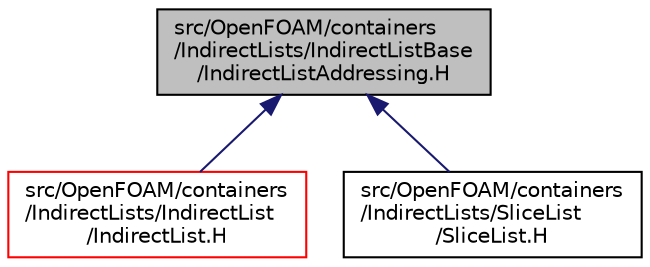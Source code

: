 digraph "src/OpenFOAM/containers/IndirectLists/IndirectListBase/IndirectListAddressing.H"
{
  bgcolor="transparent";
  edge [fontname="Helvetica",fontsize="10",labelfontname="Helvetica",labelfontsize="10"];
  node [fontname="Helvetica",fontsize="10",shape=record];
  Node1 [label="src/OpenFOAM/containers\l/IndirectLists/IndirectListBase\l/IndirectListAddressing.H",height=0.2,width=0.4,color="black", fillcolor="grey75", style="filled" fontcolor="black"];
  Node1 -> Node2 [dir="back",color="midnightblue",fontsize="10",style="solid",fontname="Helvetica"];
  Node2 [label="src/OpenFOAM/containers\l/IndirectLists/IndirectList\l/IndirectList.H",height=0.2,width=0.4,color="red",URL="$IndirectList_8H.html"];
  Node1 -> Node3 [dir="back",color="midnightblue",fontsize="10",style="solid",fontname="Helvetica"];
  Node3 [label="src/OpenFOAM/containers\l/IndirectLists/SliceList\l/SliceList.H",height=0.2,width=0.4,color="black",URL="$SliceList_8H.html"];
}
